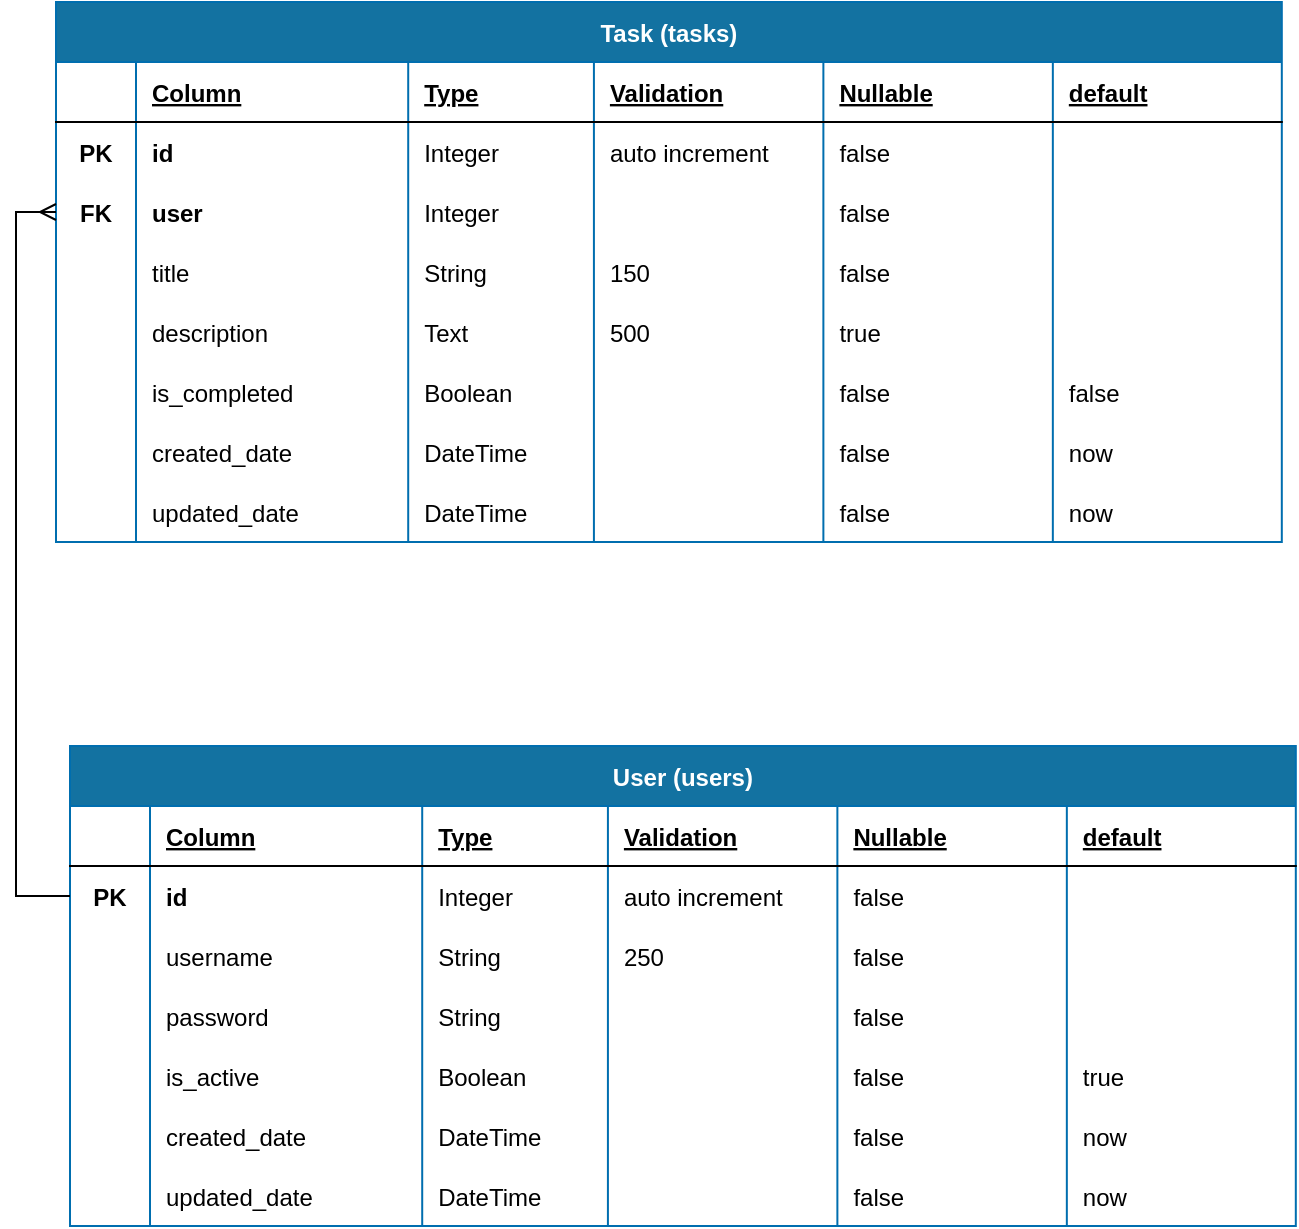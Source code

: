 <mxfile version="24.7.17">
  <diagram name="Page-1" id="T-Pq7SpbXgS0Q-QoW8U0">
    <mxGraphModel dx="6234" dy="436" grid="0" gridSize="10" guides="1" tooltips="1" connect="1" arrows="1" fold="1" page="0" pageScale="1" pageWidth="850" pageHeight="1100" math="0" shadow="0">
      <root>
        <mxCell id="0" />
        <mxCell id="1" parent="0" />
        <mxCell id="0sw_sAjsWc4gLG6Igyfq-469" value="Task (tasks)" style="shape=table;startSize=30;container=1;collapsible=1;childLayout=tableLayout;fixedRows=1;rowLines=0;fontStyle=1;align=center;resizeLast=1;fillColor=#1372A1;strokeColor=#006EAF;fontColor=#ffffff;" parent="1" vertex="1">
          <mxGeometry x="-4577" y="788" width="612.904" height="270" as="geometry">
            <mxRectangle x="160" y="130" width="70" height="30" as="alternateBounds" />
          </mxGeometry>
        </mxCell>
        <mxCell id="0sw_sAjsWc4gLG6Igyfq-470" value="" style="shape=tableRow;horizontal=0;startSize=0;swimlaneHead=0;swimlaneBody=0;fillColor=none;collapsible=0;dropTarget=0;points=[[0,0.5],[1,0.5]];portConstraint=eastwest;top=0;left=0;right=0;bottom=1;" parent="0sw_sAjsWc4gLG6Igyfq-469" vertex="1">
          <mxGeometry y="30" width="612.904" height="30" as="geometry" />
        </mxCell>
        <mxCell id="0sw_sAjsWc4gLG6Igyfq-471" value="" style="shape=partialRectangle;connectable=0;fillColor=none;top=0;left=0;bottom=0;right=0;fontStyle=1;overflow=hidden;" parent="0sw_sAjsWc4gLG6Igyfq-470" vertex="1">
          <mxGeometry width="40" height="30" as="geometry">
            <mxRectangle width="40" height="30" as="alternateBounds" />
          </mxGeometry>
        </mxCell>
        <mxCell id="0sw_sAjsWc4gLG6Igyfq-472" value="Column" style="shape=partialRectangle;connectable=0;fillColor=none;top=0;left=0;bottom=0;right=0;align=left;spacingLeft=6;fontStyle=5;overflow=hidden;" parent="0sw_sAjsWc4gLG6Igyfq-470" vertex="1">
          <mxGeometry x="40" width="136.103" height="30" as="geometry">
            <mxRectangle width="136.103" height="30" as="alternateBounds" />
          </mxGeometry>
        </mxCell>
        <mxCell id="0sw_sAjsWc4gLG6Igyfq-473" value="Type" style="shape=partialRectangle;connectable=0;fillColor=none;top=0;left=0;bottom=0;right=0;align=left;spacingLeft=6;fontStyle=5;overflow=hidden;" parent="0sw_sAjsWc4gLG6Igyfq-470" vertex="1">
          <mxGeometry x="176.103" width="92.855" height="30" as="geometry">
            <mxRectangle width="92.855" height="30" as="alternateBounds" />
          </mxGeometry>
        </mxCell>
        <mxCell id="0sw_sAjsWc4gLG6Igyfq-474" value="Validation" style="shape=partialRectangle;connectable=0;fillColor=none;top=0;left=0;bottom=0;right=0;align=left;spacingLeft=6;fontStyle=5;overflow=hidden;" parent="0sw_sAjsWc4gLG6Igyfq-470" vertex="1">
          <mxGeometry x="268.958" width="114.731" height="30" as="geometry">
            <mxRectangle width="114.731" height="30" as="alternateBounds" />
          </mxGeometry>
        </mxCell>
        <mxCell id="zHMmFEEYiZJZAOjW11wB-8" value="Nullable" style="shape=partialRectangle;connectable=0;fillColor=none;top=0;left=0;bottom=0;right=0;align=left;spacingLeft=6;fontStyle=5;overflow=hidden;" parent="0sw_sAjsWc4gLG6Igyfq-470" vertex="1">
          <mxGeometry x="383.69" width="114.731" height="30" as="geometry">
            <mxRectangle width="114.731" height="30" as="alternateBounds" />
          </mxGeometry>
        </mxCell>
        <mxCell id="0sw_sAjsWc4gLG6Igyfq-475" value="default" style="shape=partialRectangle;connectable=0;fillColor=none;top=0;left=0;bottom=0;right=0;align=left;spacingLeft=6;fontStyle=5;overflow=hidden;" parent="0sw_sAjsWc4gLG6Igyfq-470" vertex="1">
          <mxGeometry x="498.421" width="114.483" height="30" as="geometry">
            <mxRectangle width="114.483" height="30" as="alternateBounds" />
          </mxGeometry>
        </mxCell>
        <mxCell id="0sw_sAjsWc4gLG6Igyfq-476" style="shape=tableRow;horizontal=0;startSize=0;swimlaneHead=0;swimlaneBody=0;fillColor=none;collapsible=0;dropTarget=0;points=[[0,0.5],[1,0.5]];portConstraint=eastwest;top=0;left=0;right=0;bottom=0;" parent="0sw_sAjsWc4gLG6Igyfq-469" vertex="1">
          <mxGeometry y="60" width="612.904" height="30" as="geometry" />
        </mxCell>
        <mxCell id="0sw_sAjsWc4gLG6Igyfq-477" value="PK" style="shape=partialRectangle;connectable=0;fillColor=none;top=0;left=0;bottom=0;right=0;editable=1;overflow=hidden;fontStyle=1" parent="0sw_sAjsWc4gLG6Igyfq-476" vertex="1">
          <mxGeometry width="40" height="30" as="geometry">
            <mxRectangle width="40" height="30" as="alternateBounds" />
          </mxGeometry>
        </mxCell>
        <mxCell id="0sw_sAjsWc4gLG6Igyfq-478" value="id" style="shape=partialRectangle;connectable=0;fillColor=none;top=0;left=0;bottom=0;right=0;align=left;spacingLeft=6;overflow=hidden;fontStyle=1" parent="0sw_sAjsWc4gLG6Igyfq-476" vertex="1">
          <mxGeometry x="40" width="136.103" height="30" as="geometry">
            <mxRectangle width="136.103" height="30" as="alternateBounds" />
          </mxGeometry>
        </mxCell>
        <mxCell id="0sw_sAjsWc4gLG6Igyfq-479" value="Integer" style="shape=partialRectangle;connectable=0;fillColor=none;top=0;left=0;bottom=0;right=0;align=left;spacingLeft=6;overflow=hidden;" parent="0sw_sAjsWc4gLG6Igyfq-476" vertex="1">
          <mxGeometry x="176.103" width="92.855" height="30" as="geometry">
            <mxRectangle width="92.855" height="30" as="alternateBounds" />
          </mxGeometry>
        </mxCell>
        <mxCell id="0sw_sAjsWc4gLG6Igyfq-480" value="auto increment" style="shape=partialRectangle;connectable=0;fillColor=none;top=0;left=0;bottom=0;right=0;align=left;spacingLeft=6;overflow=hidden;" parent="0sw_sAjsWc4gLG6Igyfq-476" vertex="1">
          <mxGeometry x="268.958" width="114.731" height="30" as="geometry">
            <mxRectangle width="114.731" height="30" as="alternateBounds" />
          </mxGeometry>
        </mxCell>
        <mxCell id="zHMmFEEYiZJZAOjW11wB-9" value="false" style="shape=partialRectangle;connectable=0;fillColor=none;top=0;left=0;bottom=0;right=0;align=left;spacingLeft=6;overflow=hidden;" parent="0sw_sAjsWc4gLG6Igyfq-476" vertex="1">
          <mxGeometry x="383.69" width="114.731" height="30" as="geometry">
            <mxRectangle width="114.731" height="30" as="alternateBounds" />
          </mxGeometry>
        </mxCell>
        <mxCell id="0sw_sAjsWc4gLG6Igyfq-481" style="shape=partialRectangle;connectable=0;fillColor=none;top=0;left=0;bottom=0;right=0;align=left;spacingLeft=6;overflow=hidden;" parent="0sw_sAjsWc4gLG6Igyfq-476" vertex="1">
          <mxGeometry x="498.421" width="114.483" height="30" as="geometry">
            <mxRectangle width="114.483" height="30" as="alternateBounds" />
          </mxGeometry>
        </mxCell>
        <mxCell id="Em6-P8OWdPCZTrPbRksi-51" style="shape=tableRow;horizontal=0;startSize=0;swimlaneHead=0;swimlaneBody=0;fillColor=none;collapsible=0;dropTarget=0;points=[[0,0.5],[1,0.5]];portConstraint=eastwest;top=0;left=0;right=0;bottom=0;" vertex="1" parent="0sw_sAjsWc4gLG6Igyfq-469">
          <mxGeometry y="90" width="612.904" height="30" as="geometry" />
        </mxCell>
        <mxCell id="Em6-P8OWdPCZTrPbRksi-52" value="FK" style="shape=partialRectangle;connectable=0;fillColor=none;top=0;left=0;bottom=0;right=0;editable=1;overflow=hidden;fontStyle=1" vertex="1" parent="Em6-P8OWdPCZTrPbRksi-51">
          <mxGeometry width="40" height="30" as="geometry">
            <mxRectangle width="40" height="30" as="alternateBounds" />
          </mxGeometry>
        </mxCell>
        <mxCell id="Em6-P8OWdPCZTrPbRksi-53" value="user" style="shape=partialRectangle;connectable=0;fillColor=none;top=0;left=0;bottom=0;right=0;align=left;spacingLeft=6;overflow=hidden;fontStyle=1" vertex="1" parent="Em6-P8OWdPCZTrPbRksi-51">
          <mxGeometry x="40" width="136.103" height="30" as="geometry">
            <mxRectangle width="136.103" height="30" as="alternateBounds" />
          </mxGeometry>
        </mxCell>
        <mxCell id="Em6-P8OWdPCZTrPbRksi-54" value="Integer" style="shape=partialRectangle;connectable=0;fillColor=none;top=0;left=0;bottom=0;right=0;align=left;spacingLeft=6;overflow=hidden;" vertex="1" parent="Em6-P8OWdPCZTrPbRksi-51">
          <mxGeometry x="176.103" width="92.855" height="30" as="geometry">
            <mxRectangle width="92.855" height="30" as="alternateBounds" />
          </mxGeometry>
        </mxCell>
        <mxCell id="Em6-P8OWdPCZTrPbRksi-55" value="" style="shape=partialRectangle;connectable=0;fillColor=none;top=0;left=0;bottom=0;right=0;align=left;spacingLeft=6;overflow=hidden;" vertex="1" parent="Em6-P8OWdPCZTrPbRksi-51">
          <mxGeometry x="268.958" width="114.731" height="30" as="geometry">
            <mxRectangle width="114.731" height="30" as="alternateBounds" />
          </mxGeometry>
        </mxCell>
        <mxCell id="Em6-P8OWdPCZTrPbRksi-56" value="false" style="shape=partialRectangle;connectable=0;fillColor=none;top=0;left=0;bottom=0;right=0;align=left;spacingLeft=6;overflow=hidden;" vertex="1" parent="Em6-P8OWdPCZTrPbRksi-51">
          <mxGeometry x="383.69" width="114.731" height="30" as="geometry">
            <mxRectangle width="114.731" height="30" as="alternateBounds" />
          </mxGeometry>
        </mxCell>
        <mxCell id="Em6-P8OWdPCZTrPbRksi-57" style="shape=partialRectangle;connectable=0;fillColor=none;top=0;left=0;bottom=0;right=0;align=left;spacingLeft=6;overflow=hidden;" vertex="1" parent="Em6-P8OWdPCZTrPbRksi-51">
          <mxGeometry x="498.421" width="114.483" height="30" as="geometry">
            <mxRectangle width="114.483" height="30" as="alternateBounds" />
          </mxGeometry>
        </mxCell>
        <mxCell id="0sw_sAjsWc4gLG6Igyfq-482" value="" style="shape=tableRow;horizontal=0;startSize=0;swimlaneHead=0;swimlaneBody=0;fillColor=none;collapsible=0;dropTarget=0;points=[[0,0.5],[1,0.5]];portConstraint=eastwest;top=0;left=0;right=0;bottom=0;" parent="0sw_sAjsWc4gLG6Igyfq-469" vertex="1">
          <mxGeometry y="120" width="612.904" height="30" as="geometry" />
        </mxCell>
        <mxCell id="0sw_sAjsWc4gLG6Igyfq-483" value="" style="shape=partialRectangle;connectable=0;fillColor=none;top=0;left=0;bottom=0;right=0;editable=1;overflow=hidden;" parent="0sw_sAjsWc4gLG6Igyfq-482" vertex="1">
          <mxGeometry width="40" height="30" as="geometry">
            <mxRectangle width="40" height="30" as="alternateBounds" />
          </mxGeometry>
        </mxCell>
        <mxCell id="0sw_sAjsWc4gLG6Igyfq-484" value="title" style="shape=partialRectangle;connectable=0;top=0;left=0;bottom=0;right=0;align=left;spacingLeft=6;overflow=hidden;fillColor=none;" parent="0sw_sAjsWc4gLG6Igyfq-482" vertex="1">
          <mxGeometry x="40" width="136.103" height="30" as="geometry">
            <mxRectangle width="136.103" height="30" as="alternateBounds" />
          </mxGeometry>
        </mxCell>
        <mxCell id="0sw_sAjsWc4gLG6Igyfq-485" value="String" style="shape=partialRectangle;connectable=0;top=0;left=0;bottom=0;right=0;align=left;spacingLeft=6;overflow=hidden;fillColor=none;" parent="0sw_sAjsWc4gLG6Igyfq-482" vertex="1">
          <mxGeometry x="176.103" width="92.855" height="30" as="geometry">
            <mxRectangle width="92.855" height="30" as="alternateBounds" />
          </mxGeometry>
        </mxCell>
        <mxCell id="0sw_sAjsWc4gLG6Igyfq-486" value="150" style="shape=partialRectangle;connectable=0;top=0;left=0;bottom=0;right=0;align=left;spacingLeft=6;overflow=hidden;fillColor=none;" parent="0sw_sAjsWc4gLG6Igyfq-482" vertex="1">
          <mxGeometry x="268.958" width="114.731" height="30" as="geometry">
            <mxRectangle width="114.731" height="30" as="alternateBounds" />
          </mxGeometry>
        </mxCell>
        <mxCell id="zHMmFEEYiZJZAOjW11wB-10" value="false" style="shape=partialRectangle;connectable=0;top=0;left=0;bottom=0;right=0;align=left;spacingLeft=6;overflow=hidden;fillColor=none;" parent="0sw_sAjsWc4gLG6Igyfq-482" vertex="1">
          <mxGeometry x="383.69" width="114.731" height="30" as="geometry">
            <mxRectangle width="114.731" height="30" as="alternateBounds" />
          </mxGeometry>
        </mxCell>
        <mxCell id="0sw_sAjsWc4gLG6Igyfq-487" style="shape=partialRectangle;connectable=0;top=0;left=0;bottom=0;right=0;align=left;spacingLeft=6;overflow=hidden;fillColor=none;" parent="0sw_sAjsWc4gLG6Igyfq-482" vertex="1">
          <mxGeometry x="498.421" width="114.483" height="30" as="geometry">
            <mxRectangle width="114.483" height="30" as="alternateBounds" />
          </mxGeometry>
        </mxCell>
        <mxCell id="0sw_sAjsWc4gLG6Igyfq-494" value="" style="shape=tableRow;horizontal=0;startSize=0;swimlaneHead=0;swimlaneBody=0;fillColor=none;collapsible=0;dropTarget=0;points=[[0,0.5],[1,0.5]];portConstraint=eastwest;top=0;left=0;right=0;bottom=0;" parent="0sw_sAjsWc4gLG6Igyfq-469" vertex="1">
          <mxGeometry y="150" width="612.904" height="30" as="geometry" />
        </mxCell>
        <mxCell id="0sw_sAjsWc4gLG6Igyfq-495" value="" style="shape=partialRectangle;connectable=0;fillColor=none;top=0;left=0;bottom=0;right=0;editable=1;overflow=hidden;" parent="0sw_sAjsWc4gLG6Igyfq-494" vertex="1">
          <mxGeometry width="40" height="30" as="geometry">
            <mxRectangle width="40" height="30" as="alternateBounds" />
          </mxGeometry>
        </mxCell>
        <mxCell id="0sw_sAjsWc4gLG6Igyfq-496" value="description" style="shape=partialRectangle;connectable=0;top=0;left=0;bottom=0;right=0;align=left;spacingLeft=6;overflow=hidden;fillColor=none;" parent="0sw_sAjsWc4gLG6Igyfq-494" vertex="1">
          <mxGeometry x="40" width="136.103" height="30" as="geometry">
            <mxRectangle width="136.103" height="30" as="alternateBounds" />
          </mxGeometry>
        </mxCell>
        <mxCell id="0sw_sAjsWc4gLG6Igyfq-497" value="Text" style="shape=partialRectangle;connectable=0;top=0;left=0;bottom=0;right=0;align=left;spacingLeft=6;overflow=hidden;fillColor=none;" parent="0sw_sAjsWc4gLG6Igyfq-494" vertex="1">
          <mxGeometry x="176.103" width="92.855" height="30" as="geometry">
            <mxRectangle width="92.855" height="30" as="alternateBounds" />
          </mxGeometry>
        </mxCell>
        <mxCell id="0sw_sAjsWc4gLG6Igyfq-498" value="500" style="shape=partialRectangle;connectable=0;top=0;left=0;bottom=0;right=0;align=left;spacingLeft=6;overflow=hidden;fillColor=none;" parent="0sw_sAjsWc4gLG6Igyfq-494" vertex="1">
          <mxGeometry x="268.958" width="114.731" height="30" as="geometry">
            <mxRectangle width="114.731" height="30" as="alternateBounds" />
          </mxGeometry>
        </mxCell>
        <mxCell id="zHMmFEEYiZJZAOjW11wB-11" value="true" style="shape=partialRectangle;connectable=0;top=0;left=0;bottom=0;right=0;align=left;spacingLeft=6;overflow=hidden;fillColor=none;" parent="0sw_sAjsWc4gLG6Igyfq-494" vertex="1">
          <mxGeometry x="383.69" width="114.731" height="30" as="geometry">
            <mxRectangle width="114.731" height="30" as="alternateBounds" />
          </mxGeometry>
        </mxCell>
        <mxCell id="0sw_sAjsWc4gLG6Igyfq-499" style="shape=partialRectangle;connectable=0;top=0;left=0;bottom=0;right=0;align=left;spacingLeft=6;overflow=hidden;fillColor=none;" parent="0sw_sAjsWc4gLG6Igyfq-494" vertex="1">
          <mxGeometry x="498.421" width="114.483" height="30" as="geometry">
            <mxRectangle width="114.483" height="30" as="alternateBounds" />
          </mxGeometry>
        </mxCell>
        <mxCell id="0sw_sAjsWc4gLG6Igyfq-500" value="" style="shape=tableRow;horizontal=0;startSize=0;swimlaneHead=0;swimlaneBody=0;fillColor=none;collapsible=0;dropTarget=0;points=[[0,0.5],[1,0.5]];portConstraint=eastwest;top=0;left=0;right=0;bottom=0;" parent="0sw_sAjsWc4gLG6Igyfq-469" vertex="1">
          <mxGeometry y="180" width="612.904" height="30" as="geometry" />
        </mxCell>
        <mxCell id="0sw_sAjsWc4gLG6Igyfq-501" value="" style="shape=partialRectangle;connectable=0;fillColor=none;top=0;left=0;bottom=0;right=0;editable=1;overflow=hidden;" parent="0sw_sAjsWc4gLG6Igyfq-500" vertex="1">
          <mxGeometry width="40" height="30" as="geometry">
            <mxRectangle width="40" height="30" as="alternateBounds" />
          </mxGeometry>
        </mxCell>
        <mxCell id="0sw_sAjsWc4gLG6Igyfq-502" value="is_completed" style="shape=partialRectangle;connectable=0;top=0;left=0;bottom=0;right=0;align=left;spacingLeft=6;overflow=hidden;fillColor=none;" parent="0sw_sAjsWc4gLG6Igyfq-500" vertex="1">
          <mxGeometry x="40" width="136.103" height="30" as="geometry">
            <mxRectangle width="136.103" height="30" as="alternateBounds" />
          </mxGeometry>
        </mxCell>
        <mxCell id="0sw_sAjsWc4gLG6Igyfq-503" value="Boolean" style="shape=partialRectangle;connectable=0;top=0;left=0;bottom=0;right=0;align=left;spacingLeft=6;overflow=hidden;fillColor=none;" parent="0sw_sAjsWc4gLG6Igyfq-500" vertex="1">
          <mxGeometry x="176.103" width="92.855" height="30" as="geometry">
            <mxRectangle width="92.855" height="30" as="alternateBounds" />
          </mxGeometry>
        </mxCell>
        <mxCell id="0sw_sAjsWc4gLG6Igyfq-504" value="" style="shape=partialRectangle;connectable=0;top=0;left=0;bottom=0;right=0;align=left;spacingLeft=6;overflow=hidden;fillColor=none;" parent="0sw_sAjsWc4gLG6Igyfq-500" vertex="1">
          <mxGeometry x="268.958" width="114.731" height="30" as="geometry">
            <mxRectangle width="114.731" height="30" as="alternateBounds" />
          </mxGeometry>
        </mxCell>
        <mxCell id="zHMmFEEYiZJZAOjW11wB-12" value="false" style="shape=partialRectangle;connectable=0;top=0;left=0;bottom=0;right=0;align=left;spacingLeft=6;overflow=hidden;fillColor=none;" parent="0sw_sAjsWc4gLG6Igyfq-500" vertex="1">
          <mxGeometry x="383.69" width="114.731" height="30" as="geometry">
            <mxRectangle width="114.731" height="30" as="alternateBounds" />
          </mxGeometry>
        </mxCell>
        <mxCell id="0sw_sAjsWc4gLG6Igyfq-505" value="false" style="shape=partialRectangle;connectable=0;top=0;left=0;bottom=0;right=0;align=left;spacingLeft=6;overflow=hidden;fillColor=none;" parent="0sw_sAjsWc4gLG6Igyfq-500" vertex="1">
          <mxGeometry x="498.421" width="114.483" height="30" as="geometry">
            <mxRectangle width="114.483" height="30" as="alternateBounds" />
          </mxGeometry>
        </mxCell>
        <mxCell id="0sw_sAjsWc4gLG6Igyfq-554" value="" style="shape=tableRow;horizontal=0;startSize=0;swimlaneHead=0;swimlaneBody=0;fillColor=none;collapsible=0;dropTarget=0;points=[[0,0.5],[1,0.5]];portConstraint=eastwest;top=0;left=0;right=0;bottom=0;" parent="0sw_sAjsWc4gLG6Igyfq-469" vertex="1">
          <mxGeometry y="210" width="612.904" height="30" as="geometry" />
        </mxCell>
        <mxCell id="0sw_sAjsWc4gLG6Igyfq-555" value="" style="shape=partialRectangle;connectable=0;fillColor=none;top=0;left=0;bottom=0;right=0;editable=1;overflow=hidden;" parent="0sw_sAjsWc4gLG6Igyfq-554" vertex="1">
          <mxGeometry width="40" height="30" as="geometry">
            <mxRectangle width="40" height="30" as="alternateBounds" />
          </mxGeometry>
        </mxCell>
        <mxCell id="0sw_sAjsWc4gLG6Igyfq-556" value="created_date" style="shape=partialRectangle;connectable=0;top=0;left=0;bottom=0;right=0;align=left;spacingLeft=6;overflow=hidden;fillColor=none;" parent="0sw_sAjsWc4gLG6Igyfq-554" vertex="1">
          <mxGeometry x="40" width="136.103" height="30" as="geometry">
            <mxRectangle width="136.103" height="30" as="alternateBounds" />
          </mxGeometry>
        </mxCell>
        <mxCell id="0sw_sAjsWc4gLG6Igyfq-557" value="DateTime" style="shape=partialRectangle;connectable=0;top=0;left=0;bottom=0;right=0;align=left;spacingLeft=6;overflow=hidden;fillColor=none;" parent="0sw_sAjsWc4gLG6Igyfq-554" vertex="1">
          <mxGeometry x="176.103" width="92.855" height="30" as="geometry">
            <mxRectangle width="92.855" height="30" as="alternateBounds" />
          </mxGeometry>
        </mxCell>
        <mxCell id="0sw_sAjsWc4gLG6Igyfq-558" value="" style="shape=partialRectangle;connectable=0;top=0;left=0;bottom=0;right=0;align=left;spacingLeft=6;overflow=hidden;fillColor=none;" parent="0sw_sAjsWc4gLG6Igyfq-554" vertex="1">
          <mxGeometry x="268.958" width="114.731" height="30" as="geometry">
            <mxRectangle width="114.731" height="30" as="alternateBounds" />
          </mxGeometry>
        </mxCell>
        <mxCell id="zHMmFEEYiZJZAOjW11wB-13" value="false" style="shape=partialRectangle;connectable=0;top=0;left=0;bottom=0;right=0;align=left;spacingLeft=6;overflow=hidden;fillColor=none;" parent="0sw_sAjsWc4gLG6Igyfq-554" vertex="1">
          <mxGeometry x="383.69" width="114.731" height="30" as="geometry">
            <mxRectangle width="114.731" height="30" as="alternateBounds" />
          </mxGeometry>
        </mxCell>
        <mxCell id="0sw_sAjsWc4gLG6Igyfq-559" value="now" style="shape=partialRectangle;connectable=0;top=0;left=0;bottom=0;right=0;align=left;spacingLeft=6;overflow=hidden;fillColor=none;" parent="0sw_sAjsWc4gLG6Igyfq-554" vertex="1">
          <mxGeometry x="498.421" width="114.483" height="30" as="geometry">
            <mxRectangle width="114.483" height="30" as="alternateBounds" />
          </mxGeometry>
        </mxCell>
        <mxCell id="0sw_sAjsWc4gLG6Igyfq-560" value="" style="shape=tableRow;horizontal=0;startSize=0;swimlaneHead=0;swimlaneBody=0;fillColor=none;collapsible=0;dropTarget=0;points=[[0,0.5],[1,0.5]];portConstraint=eastwest;top=0;left=0;right=0;bottom=0;" parent="0sw_sAjsWc4gLG6Igyfq-469" vertex="1">
          <mxGeometry y="240" width="612.904" height="30" as="geometry" />
        </mxCell>
        <mxCell id="0sw_sAjsWc4gLG6Igyfq-561" value="" style="shape=partialRectangle;connectable=0;fillColor=none;top=0;left=0;bottom=0;right=0;editable=1;overflow=hidden;" parent="0sw_sAjsWc4gLG6Igyfq-560" vertex="1">
          <mxGeometry width="40" height="30" as="geometry">
            <mxRectangle width="40" height="30" as="alternateBounds" />
          </mxGeometry>
        </mxCell>
        <mxCell id="0sw_sAjsWc4gLG6Igyfq-562" value="updated_date" style="shape=partialRectangle;connectable=0;top=0;left=0;bottom=0;right=0;align=left;spacingLeft=6;overflow=hidden;fillColor=none;" parent="0sw_sAjsWc4gLG6Igyfq-560" vertex="1">
          <mxGeometry x="40" width="136.103" height="30" as="geometry">
            <mxRectangle width="136.103" height="30" as="alternateBounds" />
          </mxGeometry>
        </mxCell>
        <mxCell id="0sw_sAjsWc4gLG6Igyfq-563" value="DateTime" style="shape=partialRectangle;connectable=0;top=0;left=0;bottom=0;right=0;align=left;spacingLeft=6;overflow=hidden;fillColor=none;" parent="0sw_sAjsWc4gLG6Igyfq-560" vertex="1">
          <mxGeometry x="176.103" width="92.855" height="30" as="geometry">
            <mxRectangle width="92.855" height="30" as="alternateBounds" />
          </mxGeometry>
        </mxCell>
        <mxCell id="0sw_sAjsWc4gLG6Igyfq-564" value="" style="shape=partialRectangle;connectable=0;top=0;left=0;bottom=0;right=0;align=left;spacingLeft=6;overflow=hidden;fillColor=none;" parent="0sw_sAjsWc4gLG6Igyfq-560" vertex="1">
          <mxGeometry x="268.958" width="114.731" height="30" as="geometry">
            <mxRectangle width="114.731" height="30" as="alternateBounds" />
          </mxGeometry>
        </mxCell>
        <mxCell id="zHMmFEEYiZJZAOjW11wB-14" value="false" style="shape=partialRectangle;connectable=0;top=0;left=0;bottom=0;right=0;align=left;spacingLeft=6;overflow=hidden;fillColor=none;" parent="0sw_sAjsWc4gLG6Igyfq-560" vertex="1">
          <mxGeometry x="383.69" width="114.731" height="30" as="geometry">
            <mxRectangle width="114.731" height="30" as="alternateBounds" />
          </mxGeometry>
        </mxCell>
        <mxCell id="0sw_sAjsWc4gLG6Igyfq-565" value="now" style="shape=partialRectangle;connectable=0;top=0;left=0;bottom=0;right=0;align=left;spacingLeft=6;overflow=hidden;fillColor=none;" parent="0sw_sAjsWc4gLG6Igyfq-560" vertex="1">
          <mxGeometry x="498.421" width="114.483" height="30" as="geometry">
            <mxRectangle width="114.483" height="30" as="alternateBounds" />
          </mxGeometry>
        </mxCell>
        <mxCell id="Em6-P8OWdPCZTrPbRksi-1" value="User (users)" style="shape=table;startSize=30;container=1;collapsible=1;childLayout=tableLayout;fixedRows=1;rowLines=0;fontStyle=1;align=center;resizeLast=1;fillColor=#1372A1;strokeColor=#006EAF;fontColor=#ffffff;" vertex="1" parent="1">
          <mxGeometry x="-4570" y="1160" width="612.904" height="240" as="geometry">
            <mxRectangle x="160" y="130" width="70" height="30" as="alternateBounds" />
          </mxGeometry>
        </mxCell>
        <mxCell id="Em6-P8OWdPCZTrPbRksi-2" value="" style="shape=tableRow;horizontal=0;startSize=0;swimlaneHead=0;swimlaneBody=0;fillColor=none;collapsible=0;dropTarget=0;points=[[0,0.5],[1,0.5]];portConstraint=eastwest;top=0;left=0;right=0;bottom=1;" vertex="1" parent="Em6-P8OWdPCZTrPbRksi-1">
          <mxGeometry y="30" width="612.904" height="30" as="geometry" />
        </mxCell>
        <mxCell id="Em6-P8OWdPCZTrPbRksi-3" value="" style="shape=partialRectangle;connectable=0;fillColor=none;top=0;left=0;bottom=0;right=0;fontStyle=1;overflow=hidden;" vertex="1" parent="Em6-P8OWdPCZTrPbRksi-2">
          <mxGeometry width="40" height="30" as="geometry">
            <mxRectangle width="40" height="30" as="alternateBounds" />
          </mxGeometry>
        </mxCell>
        <mxCell id="Em6-P8OWdPCZTrPbRksi-4" value="Column" style="shape=partialRectangle;connectable=0;fillColor=none;top=0;left=0;bottom=0;right=0;align=left;spacingLeft=6;fontStyle=5;overflow=hidden;" vertex="1" parent="Em6-P8OWdPCZTrPbRksi-2">
          <mxGeometry x="40" width="136.103" height="30" as="geometry">
            <mxRectangle width="136.103" height="30" as="alternateBounds" />
          </mxGeometry>
        </mxCell>
        <mxCell id="Em6-P8OWdPCZTrPbRksi-5" value="Type" style="shape=partialRectangle;connectable=0;fillColor=none;top=0;left=0;bottom=0;right=0;align=left;spacingLeft=6;fontStyle=5;overflow=hidden;" vertex="1" parent="Em6-P8OWdPCZTrPbRksi-2">
          <mxGeometry x="176.103" width="92.855" height="30" as="geometry">
            <mxRectangle width="92.855" height="30" as="alternateBounds" />
          </mxGeometry>
        </mxCell>
        <mxCell id="Em6-P8OWdPCZTrPbRksi-6" value="Validation" style="shape=partialRectangle;connectable=0;fillColor=none;top=0;left=0;bottom=0;right=0;align=left;spacingLeft=6;fontStyle=5;overflow=hidden;" vertex="1" parent="Em6-P8OWdPCZTrPbRksi-2">
          <mxGeometry x="268.958" width="114.731" height="30" as="geometry">
            <mxRectangle width="114.731" height="30" as="alternateBounds" />
          </mxGeometry>
        </mxCell>
        <mxCell id="Em6-P8OWdPCZTrPbRksi-7" value="Nullable" style="shape=partialRectangle;connectable=0;fillColor=none;top=0;left=0;bottom=0;right=0;align=left;spacingLeft=6;fontStyle=5;overflow=hidden;" vertex="1" parent="Em6-P8OWdPCZTrPbRksi-2">
          <mxGeometry x="383.69" width="114.731" height="30" as="geometry">
            <mxRectangle width="114.731" height="30" as="alternateBounds" />
          </mxGeometry>
        </mxCell>
        <mxCell id="Em6-P8OWdPCZTrPbRksi-8" value="default" style="shape=partialRectangle;connectable=0;fillColor=none;top=0;left=0;bottom=0;right=0;align=left;spacingLeft=6;fontStyle=5;overflow=hidden;" vertex="1" parent="Em6-P8OWdPCZTrPbRksi-2">
          <mxGeometry x="498.421" width="114.483" height="30" as="geometry">
            <mxRectangle width="114.483" height="30" as="alternateBounds" />
          </mxGeometry>
        </mxCell>
        <mxCell id="Em6-P8OWdPCZTrPbRksi-9" style="shape=tableRow;horizontal=0;startSize=0;swimlaneHead=0;swimlaneBody=0;fillColor=none;collapsible=0;dropTarget=0;points=[[0,0.5],[1,0.5]];portConstraint=eastwest;top=0;left=0;right=0;bottom=0;" vertex="1" parent="Em6-P8OWdPCZTrPbRksi-1">
          <mxGeometry y="60" width="612.904" height="30" as="geometry" />
        </mxCell>
        <mxCell id="Em6-P8OWdPCZTrPbRksi-10" value="PK" style="shape=partialRectangle;connectable=0;fillColor=none;top=0;left=0;bottom=0;right=0;editable=1;overflow=hidden;fontStyle=1" vertex="1" parent="Em6-P8OWdPCZTrPbRksi-9">
          <mxGeometry width="40" height="30" as="geometry">
            <mxRectangle width="40" height="30" as="alternateBounds" />
          </mxGeometry>
        </mxCell>
        <mxCell id="Em6-P8OWdPCZTrPbRksi-11" value="id" style="shape=partialRectangle;connectable=0;fillColor=none;top=0;left=0;bottom=0;right=0;align=left;spacingLeft=6;overflow=hidden;fontStyle=1" vertex="1" parent="Em6-P8OWdPCZTrPbRksi-9">
          <mxGeometry x="40" width="136.103" height="30" as="geometry">
            <mxRectangle width="136.103" height="30" as="alternateBounds" />
          </mxGeometry>
        </mxCell>
        <mxCell id="Em6-P8OWdPCZTrPbRksi-12" value="Integer" style="shape=partialRectangle;connectable=0;fillColor=none;top=0;left=0;bottom=0;right=0;align=left;spacingLeft=6;overflow=hidden;" vertex="1" parent="Em6-P8OWdPCZTrPbRksi-9">
          <mxGeometry x="176.103" width="92.855" height="30" as="geometry">
            <mxRectangle width="92.855" height="30" as="alternateBounds" />
          </mxGeometry>
        </mxCell>
        <mxCell id="Em6-P8OWdPCZTrPbRksi-13" value="auto increment" style="shape=partialRectangle;connectable=0;fillColor=none;top=0;left=0;bottom=0;right=0;align=left;spacingLeft=6;overflow=hidden;" vertex="1" parent="Em6-P8OWdPCZTrPbRksi-9">
          <mxGeometry x="268.958" width="114.731" height="30" as="geometry">
            <mxRectangle width="114.731" height="30" as="alternateBounds" />
          </mxGeometry>
        </mxCell>
        <mxCell id="Em6-P8OWdPCZTrPbRksi-14" value="false" style="shape=partialRectangle;connectable=0;fillColor=none;top=0;left=0;bottom=0;right=0;align=left;spacingLeft=6;overflow=hidden;" vertex="1" parent="Em6-P8OWdPCZTrPbRksi-9">
          <mxGeometry x="383.69" width="114.731" height="30" as="geometry">
            <mxRectangle width="114.731" height="30" as="alternateBounds" />
          </mxGeometry>
        </mxCell>
        <mxCell id="Em6-P8OWdPCZTrPbRksi-15" style="shape=partialRectangle;connectable=0;fillColor=none;top=0;left=0;bottom=0;right=0;align=left;spacingLeft=6;overflow=hidden;" vertex="1" parent="Em6-P8OWdPCZTrPbRksi-9">
          <mxGeometry x="498.421" width="114.483" height="30" as="geometry">
            <mxRectangle width="114.483" height="30" as="alternateBounds" />
          </mxGeometry>
        </mxCell>
        <mxCell id="Em6-P8OWdPCZTrPbRksi-16" value="" style="shape=tableRow;horizontal=0;startSize=0;swimlaneHead=0;swimlaneBody=0;fillColor=none;collapsible=0;dropTarget=0;points=[[0,0.5],[1,0.5]];portConstraint=eastwest;top=0;left=0;right=0;bottom=0;" vertex="1" parent="Em6-P8OWdPCZTrPbRksi-1">
          <mxGeometry y="90" width="612.904" height="30" as="geometry" />
        </mxCell>
        <mxCell id="Em6-P8OWdPCZTrPbRksi-17" value="" style="shape=partialRectangle;connectable=0;fillColor=none;top=0;left=0;bottom=0;right=0;editable=1;overflow=hidden;" vertex="1" parent="Em6-P8OWdPCZTrPbRksi-16">
          <mxGeometry width="40" height="30" as="geometry">
            <mxRectangle width="40" height="30" as="alternateBounds" />
          </mxGeometry>
        </mxCell>
        <mxCell id="Em6-P8OWdPCZTrPbRksi-18" value="username" style="shape=partialRectangle;connectable=0;top=0;left=0;bottom=0;right=0;align=left;spacingLeft=6;overflow=hidden;fillColor=none;" vertex="1" parent="Em6-P8OWdPCZTrPbRksi-16">
          <mxGeometry x="40" width="136.103" height="30" as="geometry">
            <mxRectangle width="136.103" height="30" as="alternateBounds" />
          </mxGeometry>
        </mxCell>
        <mxCell id="Em6-P8OWdPCZTrPbRksi-19" value="String" style="shape=partialRectangle;connectable=0;top=0;left=0;bottom=0;right=0;align=left;spacingLeft=6;overflow=hidden;fillColor=none;" vertex="1" parent="Em6-P8OWdPCZTrPbRksi-16">
          <mxGeometry x="176.103" width="92.855" height="30" as="geometry">
            <mxRectangle width="92.855" height="30" as="alternateBounds" />
          </mxGeometry>
        </mxCell>
        <mxCell id="Em6-P8OWdPCZTrPbRksi-20" value="250" style="shape=partialRectangle;connectable=0;top=0;left=0;bottom=0;right=0;align=left;spacingLeft=6;overflow=hidden;fillColor=none;" vertex="1" parent="Em6-P8OWdPCZTrPbRksi-16">
          <mxGeometry x="268.958" width="114.731" height="30" as="geometry">
            <mxRectangle width="114.731" height="30" as="alternateBounds" />
          </mxGeometry>
        </mxCell>
        <mxCell id="Em6-P8OWdPCZTrPbRksi-21" value="false" style="shape=partialRectangle;connectable=0;top=0;left=0;bottom=0;right=0;align=left;spacingLeft=6;overflow=hidden;fillColor=none;" vertex="1" parent="Em6-P8OWdPCZTrPbRksi-16">
          <mxGeometry x="383.69" width="114.731" height="30" as="geometry">
            <mxRectangle width="114.731" height="30" as="alternateBounds" />
          </mxGeometry>
        </mxCell>
        <mxCell id="Em6-P8OWdPCZTrPbRksi-22" style="shape=partialRectangle;connectable=0;top=0;left=0;bottom=0;right=0;align=left;spacingLeft=6;overflow=hidden;fillColor=none;" vertex="1" parent="Em6-P8OWdPCZTrPbRksi-16">
          <mxGeometry x="498.421" width="114.483" height="30" as="geometry">
            <mxRectangle width="114.483" height="30" as="alternateBounds" />
          </mxGeometry>
        </mxCell>
        <mxCell id="Em6-P8OWdPCZTrPbRksi-23" value="" style="shape=tableRow;horizontal=0;startSize=0;swimlaneHead=0;swimlaneBody=0;fillColor=none;collapsible=0;dropTarget=0;points=[[0,0.5],[1,0.5]];portConstraint=eastwest;top=0;left=0;right=0;bottom=0;" vertex="1" parent="Em6-P8OWdPCZTrPbRksi-1">
          <mxGeometry y="120" width="612.904" height="30" as="geometry" />
        </mxCell>
        <mxCell id="Em6-P8OWdPCZTrPbRksi-24" value="" style="shape=partialRectangle;connectable=0;fillColor=none;top=0;left=0;bottom=0;right=0;editable=1;overflow=hidden;" vertex="1" parent="Em6-P8OWdPCZTrPbRksi-23">
          <mxGeometry width="40" height="30" as="geometry">
            <mxRectangle width="40" height="30" as="alternateBounds" />
          </mxGeometry>
        </mxCell>
        <mxCell id="Em6-P8OWdPCZTrPbRksi-25" value="password" style="shape=partialRectangle;connectable=0;top=0;left=0;bottom=0;right=0;align=left;spacingLeft=6;overflow=hidden;fillColor=none;" vertex="1" parent="Em6-P8OWdPCZTrPbRksi-23">
          <mxGeometry x="40" width="136.103" height="30" as="geometry">
            <mxRectangle width="136.103" height="30" as="alternateBounds" />
          </mxGeometry>
        </mxCell>
        <mxCell id="Em6-P8OWdPCZTrPbRksi-26" value="String" style="shape=partialRectangle;connectable=0;top=0;left=0;bottom=0;right=0;align=left;spacingLeft=6;overflow=hidden;fillColor=none;" vertex="1" parent="Em6-P8OWdPCZTrPbRksi-23">
          <mxGeometry x="176.103" width="92.855" height="30" as="geometry">
            <mxRectangle width="92.855" height="30" as="alternateBounds" />
          </mxGeometry>
        </mxCell>
        <mxCell id="Em6-P8OWdPCZTrPbRksi-27" value="" style="shape=partialRectangle;connectable=0;top=0;left=0;bottom=0;right=0;align=left;spacingLeft=6;overflow=hidden;fillColor=none;" vertex="1" parent="Em6-P8OWdPCZTrPbRksi-23">
          <mxGeometry x="268.958" width="114.731" height="30" as="geometry">
            <mxRectangle width="114.731" height="30" as="alternateBounds" />
          </mxGeometry>
        </mxCell>
        <mxCell id="Em6-P8OWdPCZTrPbRksi-28" value="false" style="shape=partialRectangle;connectable=0;top=0;left=0;bottom=0;right=0;align=left;spacingLeft=6;overflow=hidden;fillColor=none;" vertex="1" parent="Em6-P8OWdPCZTrPbRksi-23">
          <mxGeometry x="383.69" width="114.731" height="30" as="geometry">
            <mxRectangle width="114.731" height="30" as="alternateBounds" />
          </mxGeometry>
        </mxCell>
        <mxCell id="Em6-P8OWdPCZTrPbRksi-29" style="shape=partialRectangle;connectable=0;top=0;left=0;bottom=0;right=0;align=left;spacingLeft=6;overflow=hidden;fillColor=none;" vertex="1" parent="Em6-P8OWdPCZTrPbRksi-23">
          <mxGeometry x="498.421" width="114.483" height="30" as="geometry">
            <mxRectangle width="114.483" height="30" as="alternateBounds" />
          </mxGeometry>
        </mxCell>
        <mxCell id="Em6-P8OWdPCZTrPbRksi-30" value="" style="shape=tableRow;horizontal=0;startSize=0;swimlaneHead=0;swimlaneBody=0;fillColor=none;collapsible=0;dropTarget=0;points=[[0,0.5],[1,0.5]];portConstraint=eastwest;top=0;left=0;right=0;bottom=0;" vertex="1" parent="Em6-P8OWdPCZTrPbRksi-1">
          <mxGeometry y="150" width="612.904" height="30" as="geometry" />
        </mxCell>
        <mxCell id="Em6-P8OWdPCZTrPbRksi-31" value="" style="shape=partialRectangle;connectable=0;fillColor=none;top=0;left=0;bottom=0;right=0;editable=1;overflow=hidden;" vertex="1" parent="Em6-P8OWdPCZTrPbRksi-30">
          <mxGeometry width="40" height="30" as="geometry">
            <mxRectangle width="40" height="30" as="alternateBounds" />
          </mxGeometry>
        </mxCell>
        <mxCell id="Em6-P8OWdPCZTrPbRksi-32" value="is_active" style="shape=partialRectangle;connectable=0;top=0;left=0;bottom=0;right=0;align=left;spacingLeft=6;overflow=hidden;fillColor=none;" vertex="1" parent="Em6-P8OWdPCZTrPbRksi-30">
          <mxGeometry x="40" width="136.103" height="30" as="geometry">
            <mxRectangle width="136.103" height="30" as="alternateBounds" />
          </mxGeometry>
        </mxCell>
        <mxCell id="Em6-P8OWdPCZTrPbRksi-33" value="Boolean" style="shape=partialRectangle;connectable=0;top=0;left=0;bottom=0;right=0;align=left;spacingLeft=6;overflow=hidden;fillColor=none;" vertex="1" parent="Em6-P8OWdPCZTrPbRksi-30">
          <mxGeometry x="176.103" width="92.855" height="30" as="geometry">
            <mxRectangle width="92.855" height="30" as="alternateBounds" />
          </mxGeometry>
        </mxCell>
        <mxCell id="Em6-P8OWdPCZTrPbRksi-34" value="" style="shape=partialRectangle;connectable=0;top=0;left=0;bottom=0;right=0;align=left;spacingLeft=6;overflow=hidden;fillColor=none;" vertex="1" parent="Em6-P8OWdPCZTrPbRksi-30">
          <mxGeometry x="268.958" width="114.731" height="30" as="geometry">
            <mxRectangle width="114.731" height="30" as="alternateBounds" />
          </mxGeometry>
        </mxCell>
        <mxCell id="Em6-P8OWdPCZTrPbRksi-35" value="false" style="shape=partialRectangle;connectable=0;top=0;left=0;bottom=0;right=0;align=left;spacingLeft=6;overflow=hidden;fillColor=none;" vertex="1" parent="Em6-P8OWdPCZTrPbRksi-30">
          <mxGeometry x="383.69" width="114.731" height="30" as="geometry">
            <mxRectangle width="114.731" height="30" as="alternateBounds" />
          </mxGeometry>
        </mxCell>
        <mxCell id="Em6-P8OWdPCZTrPbRksi-36" value="true" style="shape=partialRectangle;connectable=0;top=0;left=0;bottom=0;right=0;align=left;spacingLeft=6;overflow=hidden;fillColor=none;" vertex="1" parent="Em6-P8OWdPCZTrPbRksi-30">
          <mxGeometry x="498.421" width="114.483" height="30" as="geometry">
            <mxRectangle width="114.483" height="30" as="alternateBounds" />
          </mxGeometry>
        </mxCell>
        <mxCell id="Em6-P8OWdPCZTrPbRksi-37" value="" style="shape=tableRow;horizontal=0;startSize=0;swimlaneHead=0;swimlaneBody=0;fillColor=none;collapsible=0;dropTarget=0;points=[[0,0.5],[1,0.5]];portConstraint=eastwest;top=0;left=0;right=0;bottom=0;" vertex="1" parent="Em6-P8OWdPCZTrPbRksi-1">
          <mxGeometry y="180" width="612.904" height="30" as="geometry" />
        </mxCell>
        <mxCell id="Em6-P8OWdPCZTrPbRksi-38" value="" style="shape=partialRectangle;connectable=0;fillColor=none;top=0;left=0;bottom=0;right=0;editable=1;overflow=hidden;" vertex="1" parent="Em6-P8OWdPCZTrPbRksi-37">
          <mxGeometry width="40" height="30" as="geometry">
            <mxRectangle width="40" height="30" as="alternateBounds" />
          </mxGeometry>
        </mxCell>
        <mxCell id="Em6-P8OWdPCZTrPbRksi-39" value="created_date" style="shape=partialRectangle;connectable=0;top=0;left=0;bottom=0;right=0;align=left;spacingLeft=6;overflow=hidden;fillColor=none;" vertex="1" parent="Em6-P8OWdPCZTrPbRksi-37">
          <mxGeometry x="40" width="136.103" height="30" as="geometry">
            <mxRectangle width="136.103" height="30" as="alternateBounds" />
          </mxGeometry>
        </mxCell>
        <mxCell id="Em6-P8OWdPCZTrPbRksi-40" value="DateTime" style="shape=partialRectangle;connectable=0;top=0;left=0;bottom=0;right=0;align=left;spacingLeft=6;overflow=hidden;fillColor=none;" vertex="1" parent="Em6-P8OWdPCZTrPbRksi-37">
          <mxGeometry x="176.103" width="92.855" height="30" as="geometry">
            <mxRectangle width="92.855" height="30" as="alternateBounds" />
          </mxGeometry>
        </mxCell>
        <mxCell id="Em6-P8OWdPCZTrPbRksi-41" value="" style="shape=partialRectangle;connectable=0;top=0;left=0;bottom=0;right=0;align=left;spacingLeft=6;overflow=hidden;fillColor=none;" vertex="1" parent="Em6-P8OWdPCZTrPbRksi-37">
          <mxGeometry x="268.958" width="114.731" height="30" as="geometry">
            <mxRectangle width="114.731" height="30" as="alternateBounds" />
          </mxGeometry>
        </mxCell>
        <mxCell id="Em6-P8OWdPCZTrPbRksi-42" value="false" style="shape=partialRectangle;connectable=0;top=0;left=0;bottom=0;right=0;align=left;spacingLeft=6;overflow=hidden;fillColor=none;" vertex="1" parent="Em6-P8OWdPCZTrPbRksi-37">
          <mxGeometry x="383.69" width="114.731" height="30" as="geometry">
            <mxRectangle width="114.731" height="30" as="alternateBounds" />
          </mxGeometry>
        </mxCell>
        <mxCell id="Em6-P8OWdPCZTrPbRksi-43" value="now" style="shape=partialRectangle;connectable=0;top=0;left=0;bottom=0;right=0;align=left;spacingLeft=6;overflow=hidden;fillColor=none;" vertex="1" parent="Em6-P8OWdPCZTrPbRksi-37">
          <mxGeometry x="498.421" width="114.483" height="30" as="geometry">
            <mxRectangle width="114.483" height="30" as="alternateBounds" />
          </mxGeometry>
        </mxCell>
        <mxCell id="Em6-P8OWdPCZTrPbRksi-44" value="" style="shape=tableRow;horizontal=0;startSize=0;swimlaneHead=0;swimlaneBody=0;fillColor=none;collapsible=0;dropTarget=0;points=[[0,0.5],[1,0.5]];portConstraint=eastwest;top=0;left=0;right=0;bottom=0;" vertex="1" parent="Em6-P8OWdPCZTrPbRksi-1">
          <mxGeometry y="210" width="612.904" height="30" as="geometry" />
        </mxCell>
        <mxCell id="Em6-P8OWdPCZTrPbRksi-45" value="" style="shape=partialRectangle;connectable=0;fillColor=none;top=0;left=0;bottom=0;right=0;editable=1;overflow=hidden;" vertex="1" parent="Em6-P8OWdPCZTrPbRksi-44">
          <mxGeometry width="40" height="30" as="geometry">
            <mxRectangle width="40" height="30" as="alternateBounds" />
          </mxGeometry>
        </mxCell>
        <mxCell id="Em6-P8OWdPCZTrPbRksi-46" value="updated_date" style="shape=partialRectangle;connectable=0;top=0;left=0;bottom=0;right=0;align=left;spacingLeft=6;overflow=hidden;fillColor=none;" vertex="1" parent="Em6-P8OWdPCZTrPbRksi-44">
          <mxGeometry x="40" width="136.103" height="30" as="geometry">
            <mxRectangle width="136.103" height="30" as="alternateBounds" />
          </mxGeometry>
        </mxCell>
        <mxCell id="Em6-P8OWdPCZTrPbRksi-47" value="DateTime" style="shape=partialRectangle;connectable=0;top=0;left=0;bottom=0;right=0;align=left;spacingLeft=6;overflow=hidden;fillColor=none;" vertex="1" parent="Em6-P8OWdPCZTrPbRksi-44">
          <mxGeometry x="176.103" width="92.855" height="30" as="geometry">
            <mxRectangle width="92.855" height="30" as="alternateBounds" />
          </mxGeometry>
        </mxCell>
        <mxCell id="Em6-P8OWdPCZTrPbRksi-48" value="" style="shape=partialRectangle;connectable=0;top=0;left=0;bottom=0;right=0;align=left;spacingLeft=6;overflow=hidden;fillColor=none;" vertex="1" parent="Em6-P8OWdPCZTrPbRksi-44">
          <mxGeometry x="268.958" width="114.731" height="30" as="geometry">
            <mxRectangle width="114.731" height="30" as="alternateBounds" />
          </mxGeometry>
        </mxCell>
        <mxCell id="Em6-P8OWdPCZTrPbRksi-49" value="false" style="shape=partialRectangle;connectable=0;top=0;left=0;bottom=0;right=0;align=left;spacingLeft=6;overflow=hidden;fillColor=none;" vertex="1" parent="Em6-P8OWdPCZTrPbRksi-44">
          <mxGeometry x="383.69" width="114.731" height="30" as="geometry">
            <mxRectangle width="114.731" height="30" as="alternateBounds" />
          </mxGeometry>
        </mxCell>
        <mxCell id="Em6-P8OWdPCZTrPbRksi-50" value="now" style="shape=partialRectangle;connectable=0;top=0;left=0;bottom=0;right=0;align=left;spacingLeft=6;overflow=hidden;fillColor=none;" vertex="1" parent="Em6-P8OWdPCZTrPbRksi-44">
          <mxGeometry x="498.421" width="114.483" height="30" as="geometry">
            <mxRectangle width="114.483" height="30" as="alternateBounds" />
          </mxGeometry>
        </mxCell>
        <mxCell id="Em6-P8OWdPCZTrPbRksi-58" style="edgeStyle=orthogonalEdgeStyle;rounded=0;orthogonalLoop=1;jettySize=auto;html=1;exitX=0;exitY=0.5;exitDx=0;exitDy=0;entryX=0;entryY=0.5;entryDx=0;entryDy=0;endArrow=ERmany;endFill=0;" edge="1" parent="1" source="Em6-P8OWdPCZTrPbRksi-9" target="Em6-P8OWdPCZTrPbRksi-51">
          <mxGeometry relative="1" as="geometry" />
        </mxCell>
      </root>
    </mxGraphModel>
  </diagram>
</mxfile>
